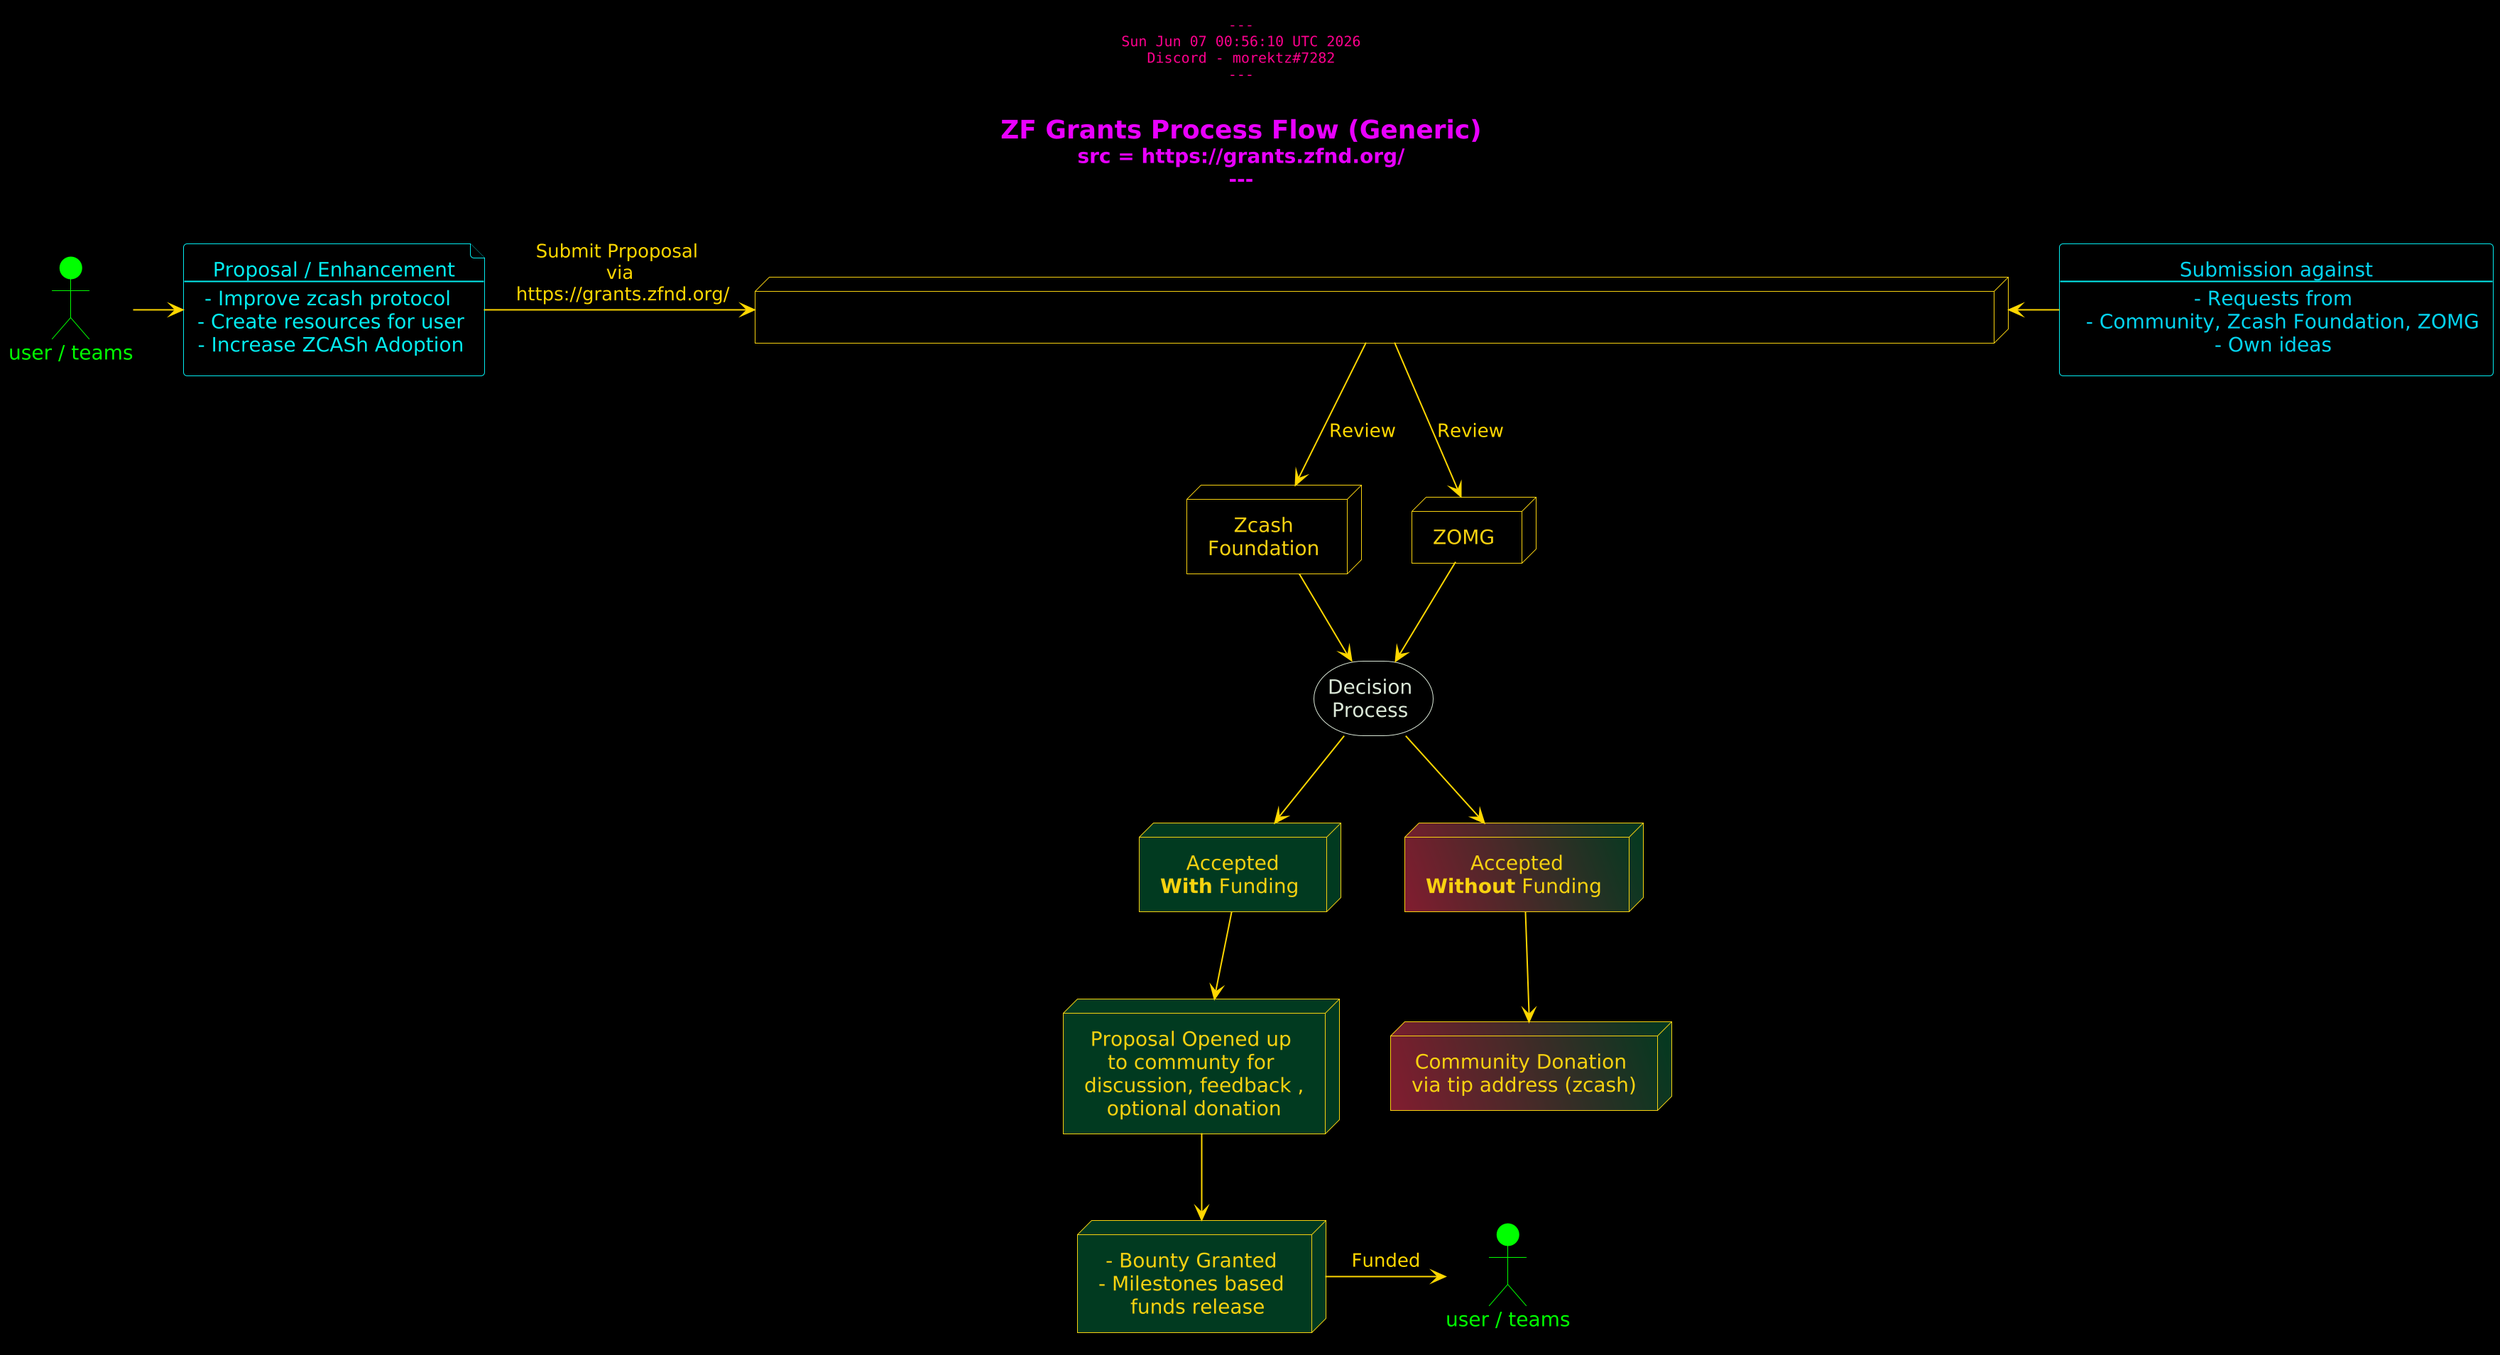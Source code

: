 @startuml

/'
This is for - https://github.com/morektz/MorektzBountySmash/blob/main/D/qbrzg.md#seletion-process
Diagram being generated from this source  - https://grants.zfnd.org/
'/ 

' Scaling
scale 2

'Styling 
skinparam {
    DefaultTextAlignment Center
    DefaultFontName DejaVu Sans
    BackgroundColor Black
    TitleFontColor E900FF
    Shadowing False

    ArrowColor Gold
    ArrowFontColor Gold

    HeaderFontName Monospaced
    HeaderFontColor FF008E

    ActorBackgroundColor Lime
    ActorBorderColor Lime 
    ActorFontColor Lime
    ActorStereotypeFontColor Lime

    RectangleBorderColor #04ECF0
    RectangleBackgroundColor Black
    RectangleFontColor #04D4F0

    FileBackgroundColor Black 
    FileBorderColor #04ECF0
    FileFontColor #04ECF0

    NodeBackgroundColor Black
    NodeBorderColor #F8D210
    NodeFontColor #F8D210

    StorageBackgroundColor Black 
    StorageBorderColor #DBE8D8
    StorageFontColor #DBE8D8
}

center header 

---
%date()
Discord - morektz#7282
---

end header 

title 
= ZF Grants Process Flow (Generic)
src = https://grants.zfnd.org/
---

end title 

' Actual Code 

:user / teams: as u1
:user / teams: as u2 
' Boxes 

file f1 [
    Proposal / Enhancement
    ----
    - Improve zcash protocol  
    - Create resources for user 
    - Increase ZCASh Adoption 
]

node n1 [
    <img:https://raw.githubusercontent.com/morektz/SolanaLearningMindMaps/w1/ep/p/zcashc.png>
]

node n11 [
    Zcash 
    Foundation 
]

node n12 [
    ZOMG 
]

node n13 #013A20 [
    Accepted
    **With** Funding 
]

node n113 #013A20 [
    Proposal Opened up 
    to communty for 
    discussion, feedback ,
    optional donation
]

node n1113 #013A20 [
    - Bounty Granted 
    - Milestones based 
      funds release 
]



node n14 #821D30\013A20 [
    Accepted
    **Without** Funding 
]

node n114 #821D30\013A20 [
    Community Donation 
    via tip address (zcash)
]


rectangle r1 [
    Submission against
    ---
    - Requests from 
      - Community, Zcash Foundation, ZOMG
    - Own ideas 
]

storage s1 [
    Decision 
    Process 
]

'Connections 

u1 -> f1 
f1 -> n1 : Submit Prpoposal \n via \n https://grants.zfnd.org/
n1 <- r1 

n1 --> n11 : Review
n1 --> n12 : Review 

n11 --> s1 
n12 --> s1 

s1 --> n13 
s1 --> n14

n14 --> n114
n13 --> n113

n113 --> n1113

n1113 -> u2 : Funded


@enduml